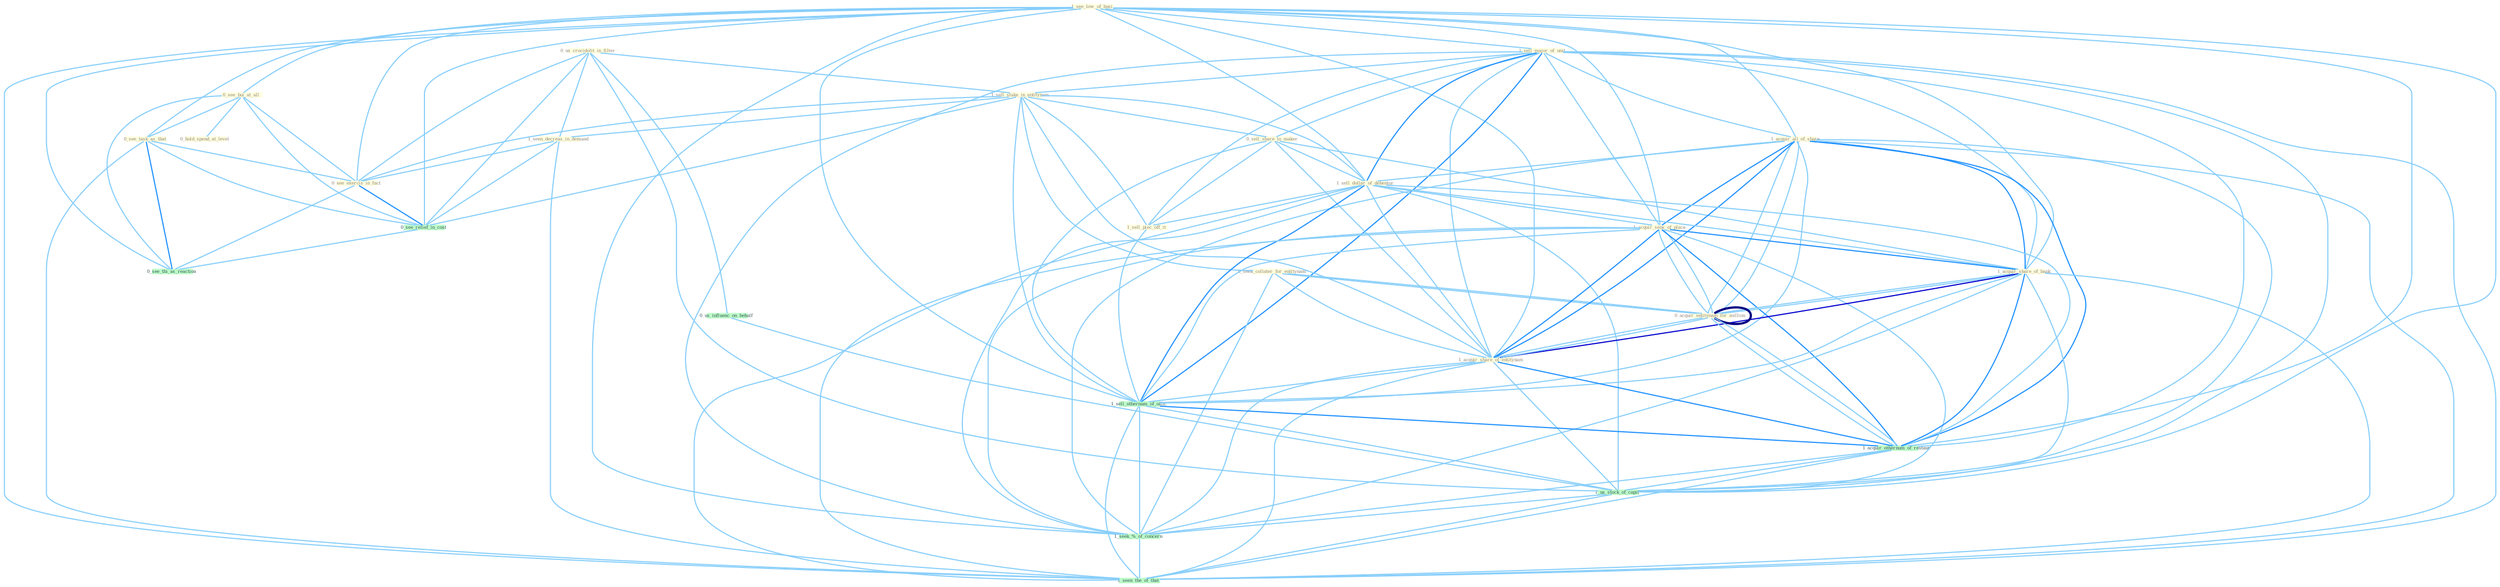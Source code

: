 Graph G{ 
    node
    [shape=polygon,style=filled,width=.5,height=.06,color="#BDFCC9",fixedsize=true,fontsize=4,
    fontcolor="#2f4f4f"];
    {node
    [color="#ffffe0", fontcolor="#8b7d6b"] "1_see_low_of_busi " "1_sell_major_of_unit " "0_see_bui_at_all " "0_us_crocidolit_in_filter " "1_sell_stake_in_entitynam " "0_hold_spend_at_level " "1_seen_decreas_in_demand " "0_sell_share_to_maker " "0_seek_collater_for_entitynam " "1_acquir_all_of_share " "1_sell_dollar_of_debentur " "0_see_task_as_that " "1_acquir_sens_of_place " "1_acquir_share_of_bank " "0_acquir_entitynam_for_million " "1_acquir_share_of_entitynam " "0_see_exercis_in_fact " "1_sell_piec_off_it "}
{node [color="#fff0f5", fontcolor="#b22222"] "0_acquir_entitynam_for_million "}
edge [color="#B0E2FF"];

	"1_see_low_of_busi " -- "1_sell_major_of_unit " [w="1", color="#87cefa" ];
	"1_see_low_of_busi " -- "0_see_bui_at_all " [w="1", color="#87cefa" ];
	"1_see_low_of_busi " -- "1_acquir_all_of_share " [w="1", color="#87cefa" ];
	"1_see_low_of_busi " -- "1_sell_dollar_of_debentur " [w="1", color="#87cefa" ];
	"1_see_low_of_busi " -- "0_see_task_as_that " [w="1", color="#87cefa" ];
	"1_see_low_of_busi " -- "1_acquir_sens_of_place " [w="1", color="#87cefa" ];
	"1_see_low_of_busi " -- "1_acquir_share_of_bank " [w="1", color="#87cefa" ];
	"1_see_low_of_busi " -- "1_acquir_share_of_entitynam " [w="1", color="#87cefa" ];
	"1_see_low_of_busi " -- "0_see_exercis_in_fact " [w="1", color="#87cefa" ];
	"1_see_low_of_busi " -- "1_sell_othernum_of_offic " [w="1", color="#87cefa" ];
	"1_see_low_of_busi " -- "0_see_relief_in_cost " [w="1", color="#87cefa" ];
	"1_see_low_of_busi " -- "0_see_thi_as_reaction " [w="1", color="#87cefa" ];
	"1_see_low_of_busi " -- "1_acquir_othernum_of_restaur " [w="1", color="#87cefa" ];
	"1_see_low_of_busi " -- "1_us_stock_of_capit " [w="1", color="#87cefa" ];
	"1_see_low_of_busi " -- "1_seek_%_of_concern " [w="1", color="#87cefa" ];
	"1_see_low_of_busi " -- "1_seen_the_of_that " [w="1", color="#87cefa" ];
	"1_sell_major_of_unit " -- "1_sell_stake_in_entitynam " [w="1", color="#87cefa" ];
	"1_sell_major_of_unit " -- "0_sell_share_to_maker " [w="1", color="#87cefa" ];
	"1_sell_major_of_unit " -- "1_acquir_all_of_share " [w="1", color="#87cefa" ];
	"1_sell_major_of_unit " -- "1_sell_dollar_of_debentur " [w="2", color="#1e90ff" , len=0.8];
	"1_sell_major_of_unit " -- "1_acquir_sens_of_place " [w="1", color="#87cefa" ];
	"1_sell_major_of_unit " -- "1_acquir_share_of_bank " [w="1", color="#87cefa" ];
	"1_sell_major_of_unit " -- "1_acquir_share_of_entitynam " [w="1", color="#87cefa" ];
	"1_sell_major_of_unit " -- "1_sell_piec_off_it " [w="1", color="#87cefa" ];
	"1_sell_major_of_unit " -- "1_sell_othernum_of_offic " [w="2", color="#1e90ff" , len=0.8];
	"1_sell_major_of_unit " -- "1_acquir_othernum_of_restaur " [w="1", color="#87cefa" ];
	"1_sell_major_of_unit " -- "1_us_stock_of_capit " [w="1", color="#87cefa" ];
	"1_sell_major_of_unit " -- "1_seek_%_of_concern " [w="1", color="#87cefa" ];
	"1_sell_major_of_unit " -- "1_seen_the_of_that " [w="1", color="#87cefa" ];
	"0_see_bui_at_all " -- "0_hold_spend_at_level " [w="1", color="#87cefa" ];
	"0_see_bui_at_all " -- "0_see_task_as_that " [w="1", color="#87cefa" ];
	"0_see_bui_at_all " -- "0_see_exercis_in_fact " [w="1", color="#87cefa" ];
	"0_see_bui_at_all " -- "0_see_relief_in_cost " [w="1", color="#87cefa" ];
	"0_see_bui_at_all " -- "0_see_thi_as_reaction " [w="1", color="#87cefa" ];
	"0_us_crocidolit_in_filter " -- "1_sell_stake_in_entitynam " [w="1", color="#87cefa" ];
	"0_us_crocidolit_in_filter " -- "1_seen_decreas_in_demand " [w="1", color="#87cefa" ];
	"0_us_crocidolit_in_filter " -- "0_see_exercis_in_fact " [w="1", color="#87cefa" ];
	"0_us_crocidolit_in_filter " -- "0_us_influenc_on_behalf " [w="1", color="#87cefa" ];
	"0_us_crocidolit_in_filter " -- "0_see_relief_in_cost " [w="1", color="#87cefa" ];
	"0_us_crocidolit_in_filter " -- "1_us_stock_of_capit " [w="1", color="#87cefa" ];
	"1_sell_stake_in_entitynam " -- "1_seen_decreas_in_demand " [w="1", color="#87cefa" ];
	"1_sell_stake_in_entitynam " -- "0_sell_share_to_maker " [w="1", color="#87cefa" ];
	"1_sell_stake_in_entitynam " -- "0_seek_collater_for_entitynam " [w="1", color="#87cefa" ];
	"1_sell_stake_in_entitynam " -- "1_sell_dollar_of_debentur " [w="1", color="#87cefa" ];
	"1_sell_stake_in_entitynam " -- "1_acquir_share_of_entitynam " [w="1", color="#87cefa" ];
	"1_sell_stake_in_entitynam " -- "0_see_exercis_in_fact " [w="1", color="#87cefa" ];
	"1_sell_stake_in_entitynam " -- "1_sell_piec_off_it " [w="1", color="#87cefa" ];
	"1_sell_stake_in_entitynam " -- "1_sell_othernum_of_offic " [w="1", color="#87cefa" ];
	"1_sell_stake_in_entitynam " -- "0_see_relief_in_cost " [w="1", color="#87cefa" ];
	"1_seen_decreas_in_demand " -- "0_see_exercis_in_fact " [w="1", color="#87cefa" ];
	"1_seen_decreas_in_demand " -- "0_see_relief_in_cost " [w="1", color="#87cefa" ];
	"1_seen_decreas_in_demand " -- "1_seen_the_of_that " [w="1", color="#87cefa" ];
	"0_sell_share_to_maker " -- "1_sell_dollar_of_debentur " [w="1", color="#87cefa" ];
	"0_sell_share_to_maker " -- "1_acquir_share_of_bank " [w="1", color="#87cefa" ];
	"0_sell_share_to_maker " -- "1_acquir_share_of_entitynam " [w="1", color="#87cefa" ];
	"0_sell_share_to_maker " -- "1_sell_piec_off_it " [w="1", color="#87cefa" ];
	"0_sell_share_to_maker " -- "1_sell_othernum_of_offic " [w="1", color="#87cefa" ];
	"0_seek_collater_for_entitynam " -- "0_acquir_entitynam_for_million " [w="1", color="#87cefa" ];
	"0_seek_collater_for_entitynam " -- "1_acquir_share_of_entitynam " [w="1", color="#87cefa" ];
	"0_seek_collater_for_entitynam " -- "0_acquir_entitynam_for_million " [w="1", color="#87cefa" ];
	"0_seek_collater_for_entitynam " -- "1_seek_%_of_concern " [w="1", color="#87cefa" ];
	"1_acquir_all_of_share " -- "1_sell_dollar_of_debentur " [w="1", color="#87cefa" ];
	"1_acquir_all_of_share " -- "1_acquir_sens_of_place " [w="2", color="#1e90ff" , len=0.8];
	"1_acquir_all_of_share " -- "1_acquir_share_of_bank " [w="2", color="#1e90ff" , len=0.8];
	"1_acquir_all_of_share " -- "0_acquir_entitynam_for_million " [w="1", color="#87cefa" ];
	"1_acquir_all_of_share " -- "1_acquir_share_of_entitynam " [w="2", color="#1e90ff" , len=0.8];
	"1_acquir_all_of_share " -- "0_acquir_entitynam_for_million " [w="1", color="#87cefa" ];
	"1_acquir_all_of_share " -- "1_sell_othernum_of_offic " [w="1", color="#87cefa" ];
	"1_acquir_all_of_share " -- "1_acquir_othernum_of_restaur " [w="2", color="#1e90ff" , len=0.8];
	"1_acquir_all_of_share " -- "1_us_stock_of_capit " [w="1", color="#87cefa" ];
	"1_acquir_all_of_share " -- "1_seek_%_of_concern " [w="1", color="#87cefa" ];
	"1_acquir_all_of_share " -- "1_seen_the_of_that " [w="1", color="#87cefa" ];
	"1_sell_dollar_of_debentur " -- "1_acquir_sens_of_place " [w="1", color="#87cefa" ];
	"1_sell_dollar_of_debentur " -- "1_acquir_share_of_bank " [w="1", color="#87cefa" ];
	"1_sell_dollar_of_debentur " -- "1_acquir_share_of_entitynam " [w="1", color="#87cefa" ];
	"1_sell_dollar_of_debentur " -- "1_sell_piec_off_it " [w="1", color="#87cefa" ];
	"1_sell_dollar_of_debentur " -- "1_sell_othernum_of_offic " [w="2", color="#1e90ff" , len=0.8];
	"1_sell_dollar_of_debentur " -- "1_acquir_othernum_of_restaur " [w="1", color="#87cefa" ];
	"1_sell_dollar_of_debentur " -- "1_us_stock_of_capit " [w="1", color="#87cefa" ];
	"1_sell_dollar_of_debentur " -- "1_seek_%_of_concern " [w="1", color="#87cefa" ];
	"1_sell_dollar_of_debentur " -- "1_seen_the_of_that " [w="1", color="#87cefa" ];
	"0_see_task_as_that " -- "0_see_exercis_in_fact " [w="1", color="#87cefa" ];
	"0_see_task_as_that " -- "0_see_relief_in_cost " [w="1", color="#87cefa" ];
	"0_see_task_as_that " -- "0_see_thi_as_reaction " [w="2", color="#1e90ff" , len=0.8];
	"0_see_task_as_that " -- "1_seen_the_of_that " [w="1", color="#87cefa" ];
	"1_acquir_sens_of_place " -- "1_acquir_share_of_bank " [w="2", color="#1e90ff" , len=0.8];
	"1_acquir_sens_of_place " -- "0_acquir_entitynam_for_million " [w="1", color="#87cefa" ];
	"1_acquir_sens_of_place " -- "1_acquir_share_of_entitynam " [w="2", color="#1e90ff" , len=0.8];
	"1_acquir_sens_of_place " -- "0_acquir_entitynam_for_million " [w="1", color="#87cefa" ];
	"1_acquir_sens_of_place " -- "1_sell_othernum_of_offic " [w="1", color="#87cefa" ];
	"1_acquir_sens_of_place " -- "1_acquir_othernum_of_restaur " [w="2", color="#1e90ff" , len=0.8];
	"1_acquir_sens_of_place " -- "1_us_stock_of_capit " [w="1", color="#87cefa" ];
	"1_acquir_sens_of_place " -- "1_seek_%_of_concern " [w="1", color="#87cefa" ];
	"1_acquir_sens_of_place " -- "1_seen_the_of_that " [w="1", color="#87cefa" ];
	"1_acquir_share_of_bank " -- "0_acquir_entitynam_for_million " [w="1", color="#87cefa" ];
	"1_acquir_share_of_bank " -- "1_acquir_share_of_entitynam " [w="3", color="#0000cd" , len=0.6];
	"1_acquir_share_of_bank " -- "0_acquir_entitynam_for_million " [w="1", color="#87cefa" ];
	"1_acquir_share_of_bank " -- "1_sell_othernum_of_offic " [w="1", color="#87cefa" ];
	"1_acquir_share_of_bank " -- "1_acquir_othernum_of_restaur " [w="2", color="#1e90ff" , len=0.8];
	"1_acquir_share_of_bank " -- "1_us_stock_of_capit " [w="1", color="#87cefa" ];
	"1_acquir_share_of_bank " -- "1_seek_%_of_concern " [w="1", color="#87cefa" ];
	"1_acquir_share_of_bank " -- "1_seen_the_of_that " [w="1", color="#87cefa" ];
	"0_acquir_entitynam_for_million " -- "1_acquir_share_of_entitynam " [w="1", color="#87cefa" ];
	"0_acquir_entitynam_for_million " -- "0_acquir_entitynam_for_million " [w="4", style=bold, color="#000080", len=0.4];
	"0_acquir_entitynam_for_million " -- "1_acquir_othernum_of_restaur " [w="1", color="#87cefa" ];
	"1_acquir_share_of_entitynam " -- "0_acquir_entitynam_for_million " [w="1", color="#87cefa" ];
	"1_acquir_share_of_entitynam " -- "1_sell_othernum_of_offic " [w="1", color="#87cefa" ];
	"1_acquir_share_of_entitynam " -- "1_acquir_othernum_of_restaur " [w="2", color="#1e90ff" , len=0.8];
	"1_acquir_share_of_entitynam " -- "1_us_stock_of_capit " [w="1", color="#87cefa" ];
	"1_acquir_share_of_entitynam " -- "1_seek_%_of_concern " [w="1", color="#87cefa" ];
	"1_acquir_share_of_entitynam " -- "1_seen_the_of_that " [w="1", color="#87cefa" ];
	"0_see_exercis_in_fact " -- "0_see_relief_in_cost " [w="2", color="#1e90ff" , len=0.8];
	"0_see_exercis_in_fact " -- "0_see_thi_as_reaction " [w="1", color="#87cefa" ];
	"1_sell_piec_off_it " -- "1_sell_othernum_of_offic " [w="1", color="#87cefa" ];
	"0_acquir_entitynam_for_million " -- "1_acquir_othernum_of_restaur " [w="1", color="#87cefa" ];
	"1_sell_othernum_of_offic " -- "1_acquir_othernum_of_restaur " [w="2", color="#1e90ff" , len=0.8];
	"1_sell_othernum_of_offic " -- "1_us_stock_of_capit " [w="1", color="#87cefa" ];
	"1_sell_othernum_of_offic " -- "1_seek_%_of_concern " [w="1", color="#87cefa" ];
	"1_sell_othernum_of_offic " -- "1_seen_the_of_that " [w="1", color="#87cefa" ];
	"0_us_influenc_on_behalf " -- "1_us_stock_of_capit " [w="1", color="#87cefa" ];
	"0_see_relief_in_cost " -- "0_see_thi_as_reaction " [w="1", color="#87cefa" ];
	"1_acquir_othernum_of_restaur " -- "1_us_stock_of_capit " [w="1", color="#87cefa" ];
	"1_acquir_othernum_of_restaur " -- "1_seek_%_of_concern " [w="1", color="#87cefa" ];
	"1_acquir_othernum_of_restaur " -- "1_seen_the_of_that " [w="1", color="#87cefa" ];
	"1_us_stock_of_capit " -- "1_seek_%_of_concern " [w="1", color="#87cefa" ];
	"1_us_stock_of_capit " -- "1_seen_the_of_that " [w="1", color="#87cefa" ];
	"1_seek_%_of_concern " -- "1_seen_the_of_that " [w="1", color="#87cefa" ];
}